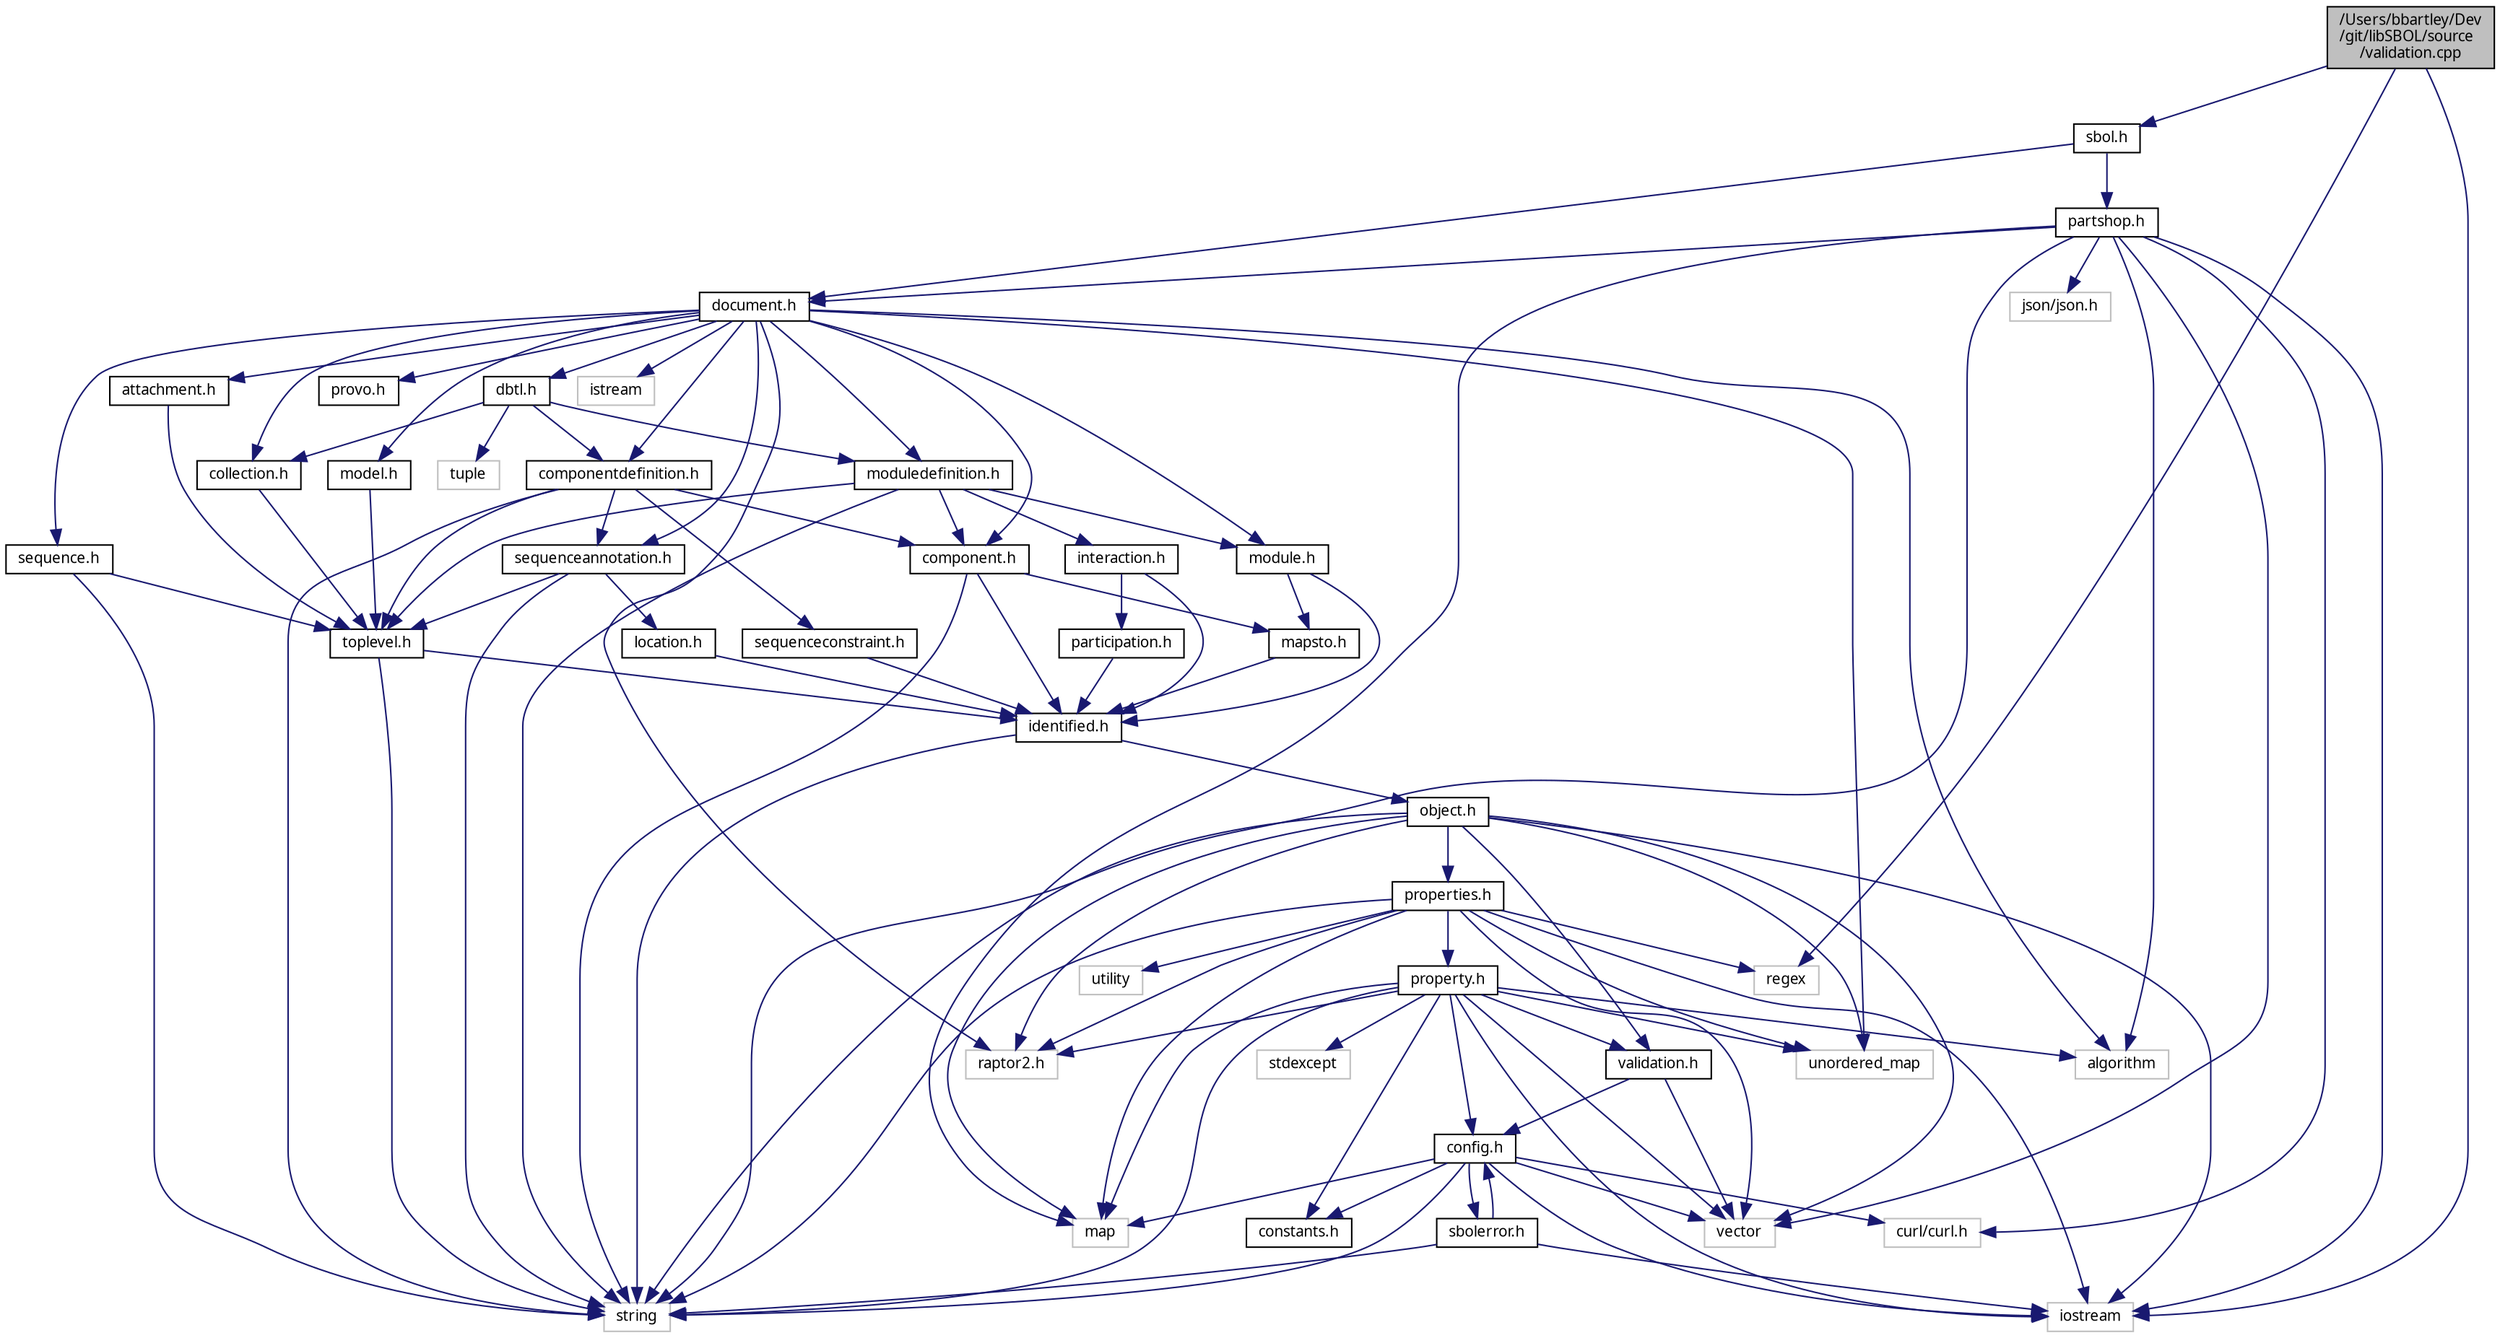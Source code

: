 digraph "/Users/bbartley/Dev/git/libSBOL/source/validation.cpp"
{
  edge [fontname="FreeSans.ttf",fontsize="10",labelfontname="FreeSans.ttf",labelfontsize="10"];
  node [fontname="FreeSans.ttf",fontsize="10",shape=record];
  Node0 [label="/Users/bbartley/Dev\l/git/libSBOL/source\l/validation.cpp",height=0.2,width=0.4,color="black", fillcolor="grey75", style="filled", fontcolor="black"];
  Node0 -> Node1 [color="midnightblue",fontsize="10",style="solid",fontname="FreeSans.ttf"];
  Node1 [label="sbol.h",height=0.2,width=0.4,color="black", fillcolor="white", style="filled",URL="$sbol_8h.html",tooltip="Import this header to access the libSBOL API. "];
  Node1 -> Node2 [color="midnightblue",fontsize="10",style="solid",fontname="FreeSans.ttf"];
  Node2 [label="document.h",height=0.2,width=0.4,color="black", fillcolor="white", style="filled",URL="$document_8h.html",tooltip="Document class, serialization method, and some low-level accessor methods. "];
  Node2 -> Node3 [color="midnightblue",fontsize="10",style="solid",fontname="FreeSans.ttf"];
  Node3 [label="componentdefinition.h",height=0.2,width=0.4,color="black", fillcolor="white", style="filled",URL="$componentdefinition_8h.html",tooltip="ComponentDefinition class. "];
  Node3 -> Node4 [color="midnightblue",fontsize="10",style="solid",fontname="FreeSans.ttf"];
  Node4 [label="toplevel.h",height=0.2,width=0.4,color="black", fillcolor="white", style="filled",URL="$toplevel_8h.html",tooltip="TopLevel class. "];
  Node4 -> Node5 [color="midnightblue",fontsize="10",style="solid",fontname="FreeSans.ttf"];
  Node5 [label="identified.h",height=0.2,width=0.4,color="black", fillcolor="white", style="filled",URL="$identified_8h.html",tooltip="Identified class. "];
  Node5 -> Node6 [color="midnightblue",fontsize="10",style="solid",fontname="FreeSans.ttf"];
  Node6 [label="object.h",height=0.2,width=0.4,color="black", fillcolor="white", style="filled",URL="$object_8h.html",tooltip="SBOLObject class (a low-level, abstract class) "];
  Node6 -> Node7 [color="midnightblue",fontsize="10",style="solid",fontname="FreeSans.ttf"];
  Node7 [label="validation.h",height=0.2,width=0.4,color="black", fillcolor="white", style="filled",URL="$validation_8h.html",tooltip="Validation rules. "];
  Node7 -> Node8 [color="midnightblue",fontsize="10",style="solid",fontname="FreeSans.ttf"];
  Node8 [label="vector",height=0.2,width=0.4,color="grey75", fillcolor="white", style="filled"];
  Node7 -> Node9 [color="midnightblue",fontsize="10",style="solid",fontname="FreeSans.ttf"];
  Node9 [label="config.h",height=0.2,width=0.4,color="black", fillcolor="white", style="filled",URL="$config_8h.html",tooltip="Global library options and configuration methods. "];
  Node9 -> Node10 [color="midnightblue",fontsize="10",style="solid",fontname="FreeSans.ttf"];
  Node10 [label="sbolerror.h",height=0.2,width=0.4,color="black", fillcolor="white", style="filled",URL="$sbolerror_8h.html",tooltip="SBOLError class and error codes. "];
  Node10 -> Node9 [color="midnightblue",fontsize="10",style="solid",fontname="FreeSans.ttf"];
  Node10 -> Node11 [color="midnightblue",fontsize="10",style="solid",fontname="FreeSans.ttf"];
  Node11 [label="string",height=0.2,width=0.4,color="grey75", fillcolor="white", style="filled"];
  Node10 -> Node12 [color="midnightblue",fontsize="10",style="solid",fontname="FreeSans.ttf"];
  Node12 [label="iostream",height=0.2,width=0.4,color="grey75", fillcolor="white", style="filled"];
  Node9 -> Node13 [color="midnightblue",fontsize="10",style="solid",fontname="FreeSans.ttf"];
  Node13 [label="constants.h",height=0.2,width=0.4,color="black", fillcolor="white", style="filled",URL="$constants_8h.html",tooltip="Users of libSBOL may find in this file useful and important symbols corresponding to commonly used on..."];
  Node9 -> Node11 [color="midnightblue",fontsize="10",style="solid",fontname="FreeSans.ttf"];
  Node9 -> Node14 [color="midnightblue",fontsize="10",style="solid",fontname="FreeSans.ttf"];
  Node14 [label="map",height=0.2,width=0.4,color="grey75", fillcolor="white", style="filled"];
  Node9 -> Node8 [color="midnightblue",fontsize="10",style="solid",fontname="FreeSans.ttf"];
  Node9 -> Node15 [color="midnightblue",fontsize="10",style="solid",fontname="FreeSans.ttf"];
  Node15 [label="curl/curl.h",height=0.2,width=0.4,color="grey75", fillcolor="white", style="filled"];
  Node9 -> Node12 [color="midnightblue",fontsize="10",style="solid",fontname="FreeSans.ttf"];
  Node6 -> Node16 [color="midnightblue",fontsize="10",style="solid",fontname="FreeSans.ttf"];
  Node16 [label="properties.h",height=0.2,width=0.4,color="black", fillcolor="white", style="filled",URL="$properties_8h.html",tooltip="Property template classes (eg, TextProperty, URIProperty, IntProperty) "];
  Node16 -> Node17 [color="midnightblue",fontsize="10",style="solid",fontname="FreeSans.ttf"];
  Node17 [label="property.h",height=0.2,width=0.4,color="black", fillcolor="white", style="filled",URL="$property_8h.html",tooltip="Property template classes (eg, TextProperty, URIProperty, IntProperty) "];
  Node17 -> Node13 [color="midnightblue",fontsize="10",style="solid",fontname="FreeSans.ttf"];
  Node17 -> Node9 [color="midnightblue",fontsize="10",style="solid",fontname="FreeSans.ttf"];
  Node17 -> Node7 [color="midnightblue",fontsize="10",style="solid",fontname="FreeSans.ttf"];
  Node17 -> Node18 [color="midnightblue",fontsize="10",style="solid",fontname="FreeSans.ttf"];
  Node18 [label="raptor2.h",height=0.2,width=0.4,color="grey75", fillcolor="white", style="filled"];
  Node17 -> Node11 [color="midnightblue",fontsize="10",style="solid",fontname="FreeSans.ttf"];
  Node17 -> Node8 [color="midnightblue",fontsize="10",style="solid",fontname="FreeSans.ttf"];
  Node17 -> Node12 [color="midnightblue",fontsize="10",style="solid",fontname="FreeSans.ttf"];
  Node17 -> Node14 [color="midnightblue",fontsize="10",style="solid",fontname="FreeSans.ttf"];
  Node17 -> Node19 [color="midnightblue",fontsize="10",style="solid",fontname="FreeSans.ttf"];
  Node19 [label="unordered_map",height=0.2,width=0.4,color="grey75", fillcolor="white", style="filled"];
  Node17 -> Node20 [color="midnightblue",fontsize="10",style="solid",fontname="FreeSans.ttf"];
  Node20 [label="stdexcept",height=0.2,width=0.4,color="grey75", fillcolor="white", style="filled"];
  Node17 -> Node21 [color="midnightblue",fontsize="10",style="solid",fontname="FreeSans.ttf"];
  Node21 [label="algorithm",height=0.2,width=0.4,color="grey75", fillcolor="white", style="filled"];
  Node16 -> Node18 [color="midnightblue",fontsize="10",style="solid",fontname="FreeSans.ttf"];
  Node16 -> Node11 [color="midnightblue",fontsize="10",style="solid",fontname="FreeSans.ttf"];
  Node16 -> Node8 [color="midnightblue",fontsize="10",style="solid",fontname="FreeSans.ttf"];
  Node16 -> Node12 [color="midnightblue",fontsize="10",style="solid",fontname="FreeSans.ttf"];
  Node16 -> Node14 [color="midnightblue",fontsize="10",style="solid",fontname="FreeSans.ttf"];
  Node16 -> Node19 [color="midnightblue",fontsize="10",style="solid",fontname="FreeSans.ttf"];
  Node16 -> Node22 [color="midnightblue",fontsize="10",style="solid",fontname="FreeSans.ttf"];
  Node22 [label="utility",height=0.2,width=0.4,color="grey75", fillcolor="white", style="filled"];
  Node16 -> Node23 [color="midnightblue",fontsize="10",style="solid",fontname="FreeSans.ttf"];
  Node23 [label="regex",height=0.2,width=0.4,color="grey75", fillcolor="white", style="filled"];
  Node6 -> Node18 [color="midnightblue",fontsize="10",style="solid",fontname="FreeSans.ttf"];
  Node6 -> Node11 [color="midnightblue",fontsize="10",style="solid",fontname="FreeSans.ttf"];
  Node6 -> Node8 [color="midnightblue",fontsize="10",style="solid",fontname="FreeSans.ttf"];
  Node6 -> Node12 [color="midnightblue",fontsize="10",style="solid",fontname="FreeSans.ttf"];
  Node6 -> Node14 [color="midnightblue",fontsize="10",style="solid",fontname="FreeSans.ttf"];
  Node6 -> Node19 [color="midnightblue",fontsize="10",style="solid",fontname="FreeSans.ttf"];
  Node5 -> Node11 [color="midnightblue",fontsize="10",style="solid",fontname="FreeSans.ttf"];
  Node4 -> Node11 [color="midnightblue",fontsize="10",style="solid",fontname="FreeSans.ttf"];
  Node3 -> Node24 [color="midnightblue",fontsize="10",style="solid",fontname="FreeSans.ttf"];
  Node24 [label="component.h",height=0.2,width=0.4,color="black", fillcolor="white", style="filled",URL="$component_8h.html",tooltip="ComponentInstance, Component, and FunctionalComponent classes. "];
  Node24 -> Node5 [color="midnightblue",fontsize="10",style="solid",fontname="FreeSans.ttf"];
  Node24 -> Node25 [color="midnightblue",fontsize="10",style="solid",fontname="FreeSans.ttf"];
  Node25 [label="mapsto.h",height=0.2,width=0.4,color="black", fillcolor="white", style="filled",URL="$mapsto_8h.html",tooltip="MapsTo class. "];
  Node25 -> Node5 [color="midnightblue",fontsize="10",style="solid",fontname="FreeSans.ttf"];
  Node24 -> Node11 [color="midnightblue",fontsize="10",style="solid",fontname="FreeSans.ttf"];
  Node3 -> Node26 [color="midnightblue",fontsize="10",style="solid",fontname="FreeSans.ttf"];
  Node26 [label="sequenceannotation.h",height=0.2,width=0.4,color="black", fillcolor="white", style="filled",URL="$sequenceannotation_8h.html",tooltip="SequenceAnnotation class. "];
  Node26 -> Node4 [color="midnightblue",fontsize="10",style="solid",fontname="FreeSans.ttf"];
  Node26 -> Node27 [color="midnightblue",fontsize="10",style="solid",fontname="FreeSans.ttf"];
  Node27 [label="location.h",height=0.2,width=0.4,color="black", fillcolor="white", style="filled",URL="$location_8h.html",tooltip="Location, Cut, Range, and GenericLocation classes. "];
  Node27 -> Node5 [color="midnightblue",fontsize="10",style="solid",fontname="FreeSans.ttf"];
  Node26 -> Node11 [color="midnightblue",fontsize="10",style="solid",fontname="FreeSans.ttf"];
  Node3 -> Node28 [color="midnightblue",fontsize="10",style="solid",fontname="FreeSans.ttf"];
  Node28 [label="sequenceconstraint.h",height=0.2,width=0.4,color="black", fillcolor="white", style="filled",URL="$sequenceconstraint_8h.html",tooltip="SequenceConstraint class. "];
  Node28 -> Node5 [color="midnightblue",fontsize="10",style="solid",fontname="FreeSans.ttf"];
  Node3 -> Node11 [color="midnightblue",fontsize="10",style="solid",fontname="FreeSans.ttf"];
  Node2 -> Node26 [color="midnightblue",fontsize="10",style="solid",fontname="FreeSans.ttf"];
  Node2 -> Node29 [color="midnightblue",fontsize="10",style="solid",fontname="FreeSans.ttf"];
  Node29 [label="sequence.h",height=0.2,width=0.4,color="black", fillcolor="white", style="filled",URL="$sequence_8h.html",tooltip="Sequence class. "];
  Node29 -> Node4 [color="midnightblue",fontsize="10",style="solid",fontname="FreeSans.ttf"];
  Node29 -> Node11 [color="midnightblue",fontsize="10",style="solid",fontname="FreeSans.ttf"];
  Node2 -> Node24 [color="midnightblue",fontsize="10",style="solid",fontname="FreeSans.ttf"];
  Node2 -> Node30 [color="midnightblue",fontsize="10",style="solid",fontname="FreeSans.ttf"];
  Node30 [label="moduledefinition.h",height=0.2,width=0.4,color="black", fillcolor="white", style="filled",URL="$moduledefinition_8h.html",tooltip="ModuleDefinition class. "];
  Node30 -> Node4 [color="midnightblue",fontsize="10",style="solid",fontname="FreeSans.ttf"];
  Node30 -> Node31 [color="midnightblue",fontsize="10",style="solid",fontname="FreeSans.ttf"];
  Node31 [label="module.h",height=0.2,width=0.4,color="black", fillcolor="white", style="filled",URL="$module_8h.html",tooltip="Module class. "];
  Node31 -> Node5 [color="midnightblue",fontsize="10",style="solid",fontname="FreeSans.ttf"];
  Node31 -> Node25 [color="midnightblue",fontsize="10",style="solid",fontname="FreeSans.ttf"];
  Node30 -> Node24 [color="midnightblue",fontsize="10",style="solid",fontname="FreeSans.ttf"];
  Node30 -> Node32 [color="midnightblue",fontsize="10",style="solid",fontname="FreeSans.ttf"];
  Node32 [label="interaction.h",height=0.2,width=0.4,color="black", fillcolor="white", style="filled",URL="$interaction_8h.html",tooltip="Interaction class. "];
  Node32 -> Node5 [color="midnightblue",fontsize="10",style="solid",fontname="FreeSans.ttf"];
  Node32 -> Node33 [color="midnightblue",fontsize="10",style="solid",fontname="FreeSans.ttf"];
  Node33 [label="participation.h",height=0.2,width=0.4,color="black", fillcolor="white", style="filled",URL="$participation_8h.html",tooltip="Participation class. "];
  Node33 -> Node5 [color="midnightblue",fontsize="10",style="solid",fontname="FreeSans.ttf"];
  Node30 -> Node11 [color="midnightblue",fontsize="10",style="solid",fontname="FreeSans.ttf"];
  Node2 -> Node31 [color="midnightblue",fontsize="10",style="solid",fontname="FreeSans.ttf"];
  Node2 -> Node34 [color="midnightblue",fontsize="10",style="solid",fontname="FreeSans.ttf"];
  Node34 [label="model.h",height=0.2,width=0.4,color="black", fillcolor="white", style="filled",URL="$model_8h.html",tooltip="Model class. "];
  Node34 -> Node4 [color="midnightblue",fontsize="10",style="solid",fontname="FreeSans.ttf"];
  Node2 -> Node35 [color="midnightblue",fontsize="10",style="solid",fontname="FreeSans.ttf"];
  Node35 [label="collection.h",height=0.2,width=0.4,color="black", fillcolor="white", style="filled",URL="$collection_8h.html",tooltip="Collection class. "];
  Node35 -> Node4 [color="midnightblue",fontsize="10",style="solid",fontname="FreeSans.ttf"];
  Node2 -> Node36 [color="midnightblue",fontsize="10",style="solid",fontname="FreeSans.ttf"];
  Node36 [label="provo.h",height=0.2,width=0.4,color="black", fillcolor="white", style="filled",URL="$provo_8h.html",tooltip="PROV-O ontology for provenance relationships. "];
  Node2 -> Node37 [color="midnightblue",fontsize="10",style="solid",fontname="FreeSans.ttf"];
  Node37 [label="attachment.h",height=0.2,width=0.4,color="black", fillcolor="white", style="filled",URL="$attachment_8h.html",tooltip="Attachment class. "];
  Node37 -> Node4 [color="midnightblue",fontsize="10",style="solid",fontname="FreeSans.ttf"];
  Node2 -> Node38 [color="midnightblue",fontsize="10",style="solid",fontname="FreeSans.ttf"];
  Node38 [label="dbtl.h",height=0.2,width=0.4,color="black", fillcolor="white", style="filled",URL="$dbtl_8h.html",tooltip="Contains the interface for Design-Build-Test classes. "];
  Node38 -> Node3 [color="midnightblue",fontsize="10",style="solid",fontname="FreeSans.ttf"];
  Node38 -> Node30 [color="midnightblue",fontsize="10",style="solid",fontname="FreeSans.ttf"];
  Node38 -> Node35 [color="midnightblue",fontsize="10",style="solid",fontname="FreeSans.ttf"];
  Node38 -> Node39 [color="midnightblue",fontsize="10",style="solid",fontname="FreeSans.ttf"];
  Node39 [label="tuple",height=0.2,width=0.4,color="grey75", fillcolor="white", style="filled"];
  Node2 -> Node18 [color="midnightblue",fontsize="10",style="solid",fontname="FreeSans.ttf"];
  Node2 -> Node19 [color="midnightblue",fontsize="10",style="solid",fontname="FreeSans.ttf"];
  Node2 -> Node40 [color="midnightblue",fontsize="10",style="solid",fontname="FreeSans.ttf"];
  Node40 [label="istream",height=0.2,width=0.4,color="grey75", fillcolor="white", style="filled"];
  Node2 -> Node21 [color="midnightblue",fontsize="10",style="solid",fontname="FreeSans.ttf"];
  Node1 -> Node41 [color="midnightblue",fontsize="10",style="solid",fontname="FreeSans.ttf"];
  Node41 [label="partshop.h",height=0.2,width=0.4,color="black", fillcolor="white", style="filled",URL="$partshop_8h.html",tooltip="API front-end for online bioparts repositories. "];
  Node41 -> Node2 [color="midnightblue",fontsize="10",style="solid",fontname="FreeSans.ttf"];
  Node41 -> Node11 [color="midnightblue",fontsize="10",style="solid",fontname="FreeSans.ttf"];
  Node41 -> Node14 [color="midnightblue",fontsize="10",style="solid",fontname="FreeSans.ttf"];
  Node41 -> Node8 [color="midnightblue",fontsize="10",style="solid",fontname="FreeSans.ttf"];
  Node41 -> Node15 [color="midnightblue",fontsize="10",style="solid",fontname="FreeSans.ttf"];
  Node41 -> Node12 [color="midnightblue",fontsize="10",style="solid",fontname="FreeSans.ttf"];
  Node41 -> Node21 [color="midnightblue",fontsize="10",style="solid",fontname="FreeSans.ttf"];
  Node41 -> Node42 [color="midnightblue",fontsize="10",style="solid",fontname="FreeSans.ttf"];
  Node42 [label="json/json.h",height=0.2,width=0.4,color="grey75", fillcolor="white", style="filled"];
  Node0 -> Node12 [color="midnightblue",fontsize="10",style="solid",fontname="FreeSans.ttf"];
  Node0 -> Node23 [color="midnightblue",fontsize="10",style="solid",fontname="FreeSans.ttf"];
}
